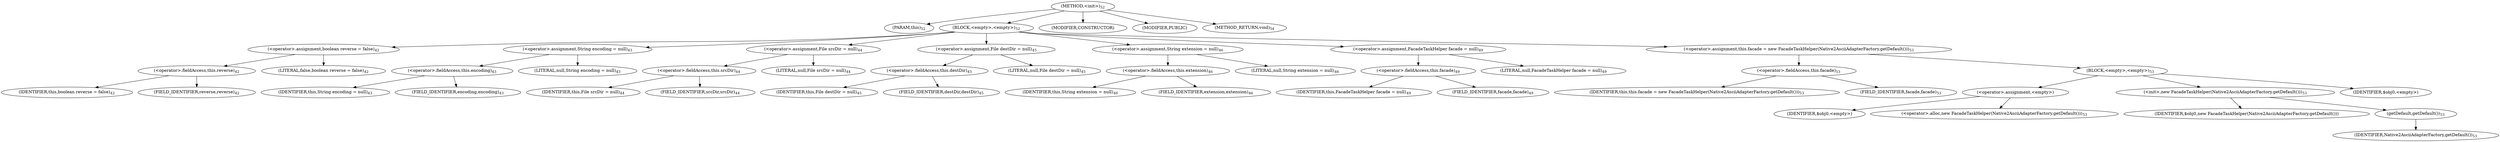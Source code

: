 digraph "&lt;init&gt;" {  
"88" [label = <(METHOD,&lt;init&gt;)<SUB>52</SUB>> ]
"89" [label = <(PARAM,this)<SUB>52</SUB>> ]
"90" [label = <(BLOCK,&lt;empty&gt;,&lt;empty&gt;)<SUB>52</SUB>> ]
"91" [label = <(&lt;operator&gt;.assignment,boolean reverse = false)<SUB>42</SUB>> ]
"92" [label = <(&lt;operator&gt;.fieldAccess,this.reverse)<SUB>42</SUB>> ]
"93" [label = <(IDENTIFIER,this,boolean reverse = false)<SUB>42</SUB>> ]
"94" [label = <(FIELD_IDENTIFIER,reverse,reverse)<SUB>42</SUB>> ]
"95" [label = <(LITERAL,false,boolean reverse = false)<SUB>42</SUB>> ]
"96" [label = <(&lt;operator&gt;.assignment,String encoding = null)<SUB>43</SUB>> ]
"97" [label = <(&lt;operator&gt;.fieldAccess,this.encoding)<SUB>43</SUB>> ]
"98" [label = <(IDENTIFIER,this,String encoding = null)<SUB>43</SUB>> ]
"99" [label = <(FIELD_IDENTIFIER,encoding,encoding)<SUB>43</SUB>> ]
"100" [label = <(LITERAL,null,String encoding = null)<SUB>43</SUB>> ]
"101" [label = <(&lt;operator&gt;.assignment,File srcDir = null)<SUB>44</SUB>> ]
"102" [label = <(&lt;operator&gt;.fieldAccess,this.srcDir)<SUB>44</SUB>> ]
"103" [label = <(IDENTIFIER,this,File srcDir = null)<SUB>44</SUB>> ]
"104" [label = <(FIELD_IDENTIFIER,srcDir,srcDir)<SUB>44</SUB>> ]
"105" [label = <(LITERAL,null,File srcDir = null)<SUB>44</SUB>> ]
"106" [label = <(&lt;operator&gt;.assignment,File destDir = null)<SUB>45</SUB>> ]
"107" [label = <(&lt;operator&gt;.fieldAccess,this.destDir)<SUB>45</SUB>> ]
"108" [label = <(IDENTIFIER,this,File destDir = null)<SUB>45</SUB>> ]
"109" [label = <(FIELD_IDENTIFIER,destDir,destDir)<SUB>45</SUB>> ]
"110" [label = <(LITERAL,null,File destDir = null)<SUB>45</SUB>> ]
"111" [label = <(&lt;operator&gt;.assignment,String extension = null)<SUB>46</SUB>> ]
"112" [label = <(&lt;operator&gt;.fieldAccess,this.extension)<SUB>46</SUB>> ]
"113" [label = <(IDENTIFIER,this,String extension = null)<SUB>46</SUB>> ]
"114" [label = <(FIELD_IDENTIFIER,extension,extension)<SUB>46</SUB>> ]
"115" [label = <(LITERAL,null,String extension = null)<SUB>46</SUB>> ]
"116" [label = <(&lt;operator&gt;.assignment,FacadeTaskHelper facade = null)<SUB>49</SUB>> ]
"117" [label = <(&lt;operator&gt;.fieldAccess,this.facade)<SUB>49</SUB>> ]
"118" [label = <(IDENTIFIER,this,FacadeTaskHelper facade = null)<SUB>49</SUB>> ]
"119" [label = <(FIELD_IDENTIFIER,facade,facade)<SUB>49</SUB>> ]
"120" [label = <(LITERAL,null,FacadeTaskHelper facade = null)<SUB>49</SUB>> ]
"121" [label = <(&lt;operator&gt;.assignment,this.facade = new FacadeTaskHelper(Native2AsciiAdapterFactory.getDefault()))<SUB>53</SUB>> ]
"122" [label = <(&lt;operator&gt;.fieldAccess,this.facade)<SUB>53</SUB>> ]
"123" [label = <(IDENTIFIER,this,this.facade = new FacadeTaskHelper(Native2AsciiAdapterFactory.getDefault()))<SUB>53</SUB>> ]
"124" [label = <(FIELD_IDENTIFIER,facade,facade)<SUB>53</SUB>> ]
"125" [label = <(BLOCK,&lt;empty&gt;,&lt;empty&gt;)<SUB>53</SUB>> ]
"126" [label = <(&lt;operator&gt;.assignment,&lt;empty&gt;)> ]
"127" [label = <(IDENTIFIER,$obj0,&lt;empty&gt;)> ]
"128" [label = <(&lt;operator&gt;.alloc,new FacadeTaskHelper(Native2AsciiAdapterFactory.getDefault()))<SUB>53</SUB>> ]
"129" [label = <(&lt;init&gt;,new FacadeTaskHelper(Native2AsciiAdapterFactory.getDefault()))<SUB>53</SUB>> ]
"130" [label = <(IDENTIFIER,$obj0,new FacadeTaskHelper(Native2AsciiAdapterFactory.getDefault()))> ]
"131" [label = <(getDefault,getDefault())<SUB>53</SUB>> ]
"132" [label = <(IDENTIFIER,Native2AsciiAdapterFactory,getDefault())<SUB>53</SUB>> ]
"133" [label = <(IDENTIFIER,$obj0,&lt;empty&gt;)> ]
"134" [label = <(MODIFIER,CONSTRUCTOR)> ]
"135" [label = <(MODIFIER,PUBLIC)> ]
"136" [label = <(METHOD_RETURN,void)<SUB>54</SUB>> ]
  "88" -> "89" 
  "88" -> "90" 
  "88" -> "134" 
  "88" -> "135" 
  "88" -> "136" 
  "90" -> "91" 
  "90" -> "96" 
  "90" -> "101" 
  "90" -> "106" 
  "90" -> "111" 
  "90" -> "116" 
  "90" -> "121" 
  "91" -> "92" 
  "91" -> "95" 
  "92" -> "93" 
  "92" -> "94" 
  "96" -> "97" 
  "96" -> "100" 
  "97" -> "98" 
  "97" -> "99" 
  "101" -> "102" 
  "101" -> "105" 
  "102" -> "103" 
  "102" -> "104" 
  "106" -> "107" 
  "106" -> "110" 
  "107" -> "108" 
  "107" -> "109" 
  "111" -> "112" 
  "111" -> "115" 
  "112" -> "113" 
  "112" -> "114" 
  "116" -> "117" 
  "116" -> "120" 
  "117" -> "118" 
  "117" -> "119" 
  "121" -> "122" 
  "121" -> "125" 
  "122" -> "123" 
  "122" -> "124" 
  "125" -> "126" 
  "125" -> "129" 
  "125" -> "133" 
  "126" -> "127" 
  "126" -> "128" 
  "129" -> "130" 
  "129" -> "131" 
  "131" -> "132" 
}
